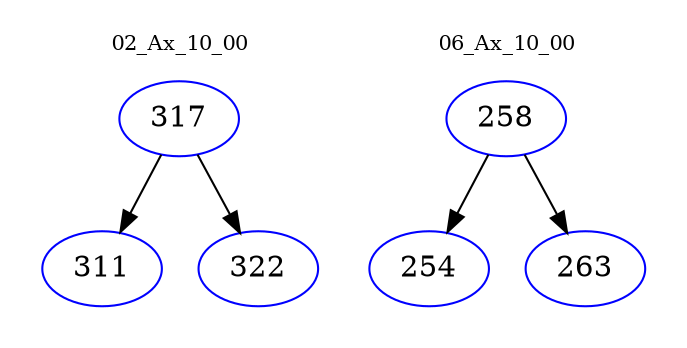 digraph{
subgraph cluster_0 {
color = white
label = "02_Ax_10_00";
fontsize=10;
T0_317 [label="317", color="blue"]
T0_317 -> T0_311 [color="black"]
T0_311 [label="311", color="blue"]
T0_317 -> T0_322 [color="black"]
T0_322 [label="322", color="blue"]
}
subgraph cluster_1 {
color = white
label = "06_Ax_10_00";
fontsize=10;
T1_258 [label="258", color="blue"]
T1_258 -> T1_254 [color="black"]
T1_254 [label="254", color="blue"]
T1_258 -> T1_263 [color="black"]
T1_263 [label="263", color="blue"]
}
}
